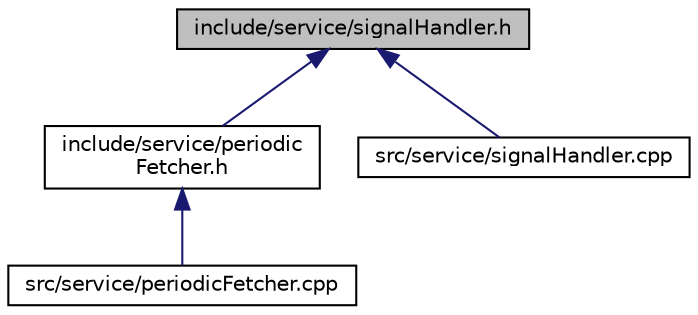 digraph "include/service/signalHandler.h"
{
 // LATEX_PDF_SIZE
  edge [fontname="Helvetica",fontsize="10",labelfontname="Helvetica",labelfontsize="10"];
  node [fontname="Helvetica",fontsize="10",shape=record];
  Node1 [label="include/service/signalHandler.h",height=0.2,width=0.4,color="black", fillcolor="grey75", style="filled", fontcolor="black",tooltip="Provides a singleton-based handler for system signals."];
  Node1 -> Node2 [dir="back",color="midnightblue",fontsize="10",style="solid",fontname="Helvetica"];
  Node2 [label="include/service/periodic\lFetcher.h",height=0.2,width=0.4,color="black", fillcolor="white", style="filled",URL="$periodicFetcher_8h.html",tooltip="Provides the PeriodicFetcher class for periodic data fetching and processing."];
  Node2 -> Node3 [dir="back",color="midnightblue",fontsize="10",style="solid",fontname="Helvetica"];
  Node3 [label="src/service/periodicFetcher.cpp",height=0.2,width=0.4,color="black", fillcolor="white", style="filled",URL="$periodicFetcher_8cpp.html",tooltip=" "];
  Node1 -> Node4 [dir="back",color="midnightblue",fontsize="10",style="solid",fontname="Helvetica"];
  Node4 [label="src/service/signalHandler.cpp",height=0.2,width=0.4,color="black", fillcolor="white", style="filled",URL="$signalHandler_8cpp.html",tooltip=" "];
}
